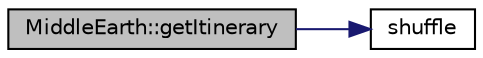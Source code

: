 digraph "MiddleEarth::getItinerary"
{
 // LATEX_PDF_SIZE
  edge [fontname="Helvetica",fontsize="10",labelfontname="Helvetica",labelfontsize="10"];
  node [fontname="Helvetica",fontsize="10",shape=record];
  rankdir="LR";
  Node1 [label="MiddleEarth::getItinerary",height=0.2,width=0.4,color="black", fillcolor="grey75", style="filled", fontcolor="black",tooltip="Computes the itinerary that was travelled."];
  Node1 -> Node2 [color="midnightblue",fontsize="10",style="solid",fontname="Helvetica"];
  Node2 [label="shuffle",height=0.2,width=0.4,color="black", fillcolor="white", style="filled",URL="$middleearth_8cpp.html#a35cf3a1047a13ce1fc444fc9fd6db3e9",tooltip="Uses the Mersenne Twister Engine for shuffling."];
}
